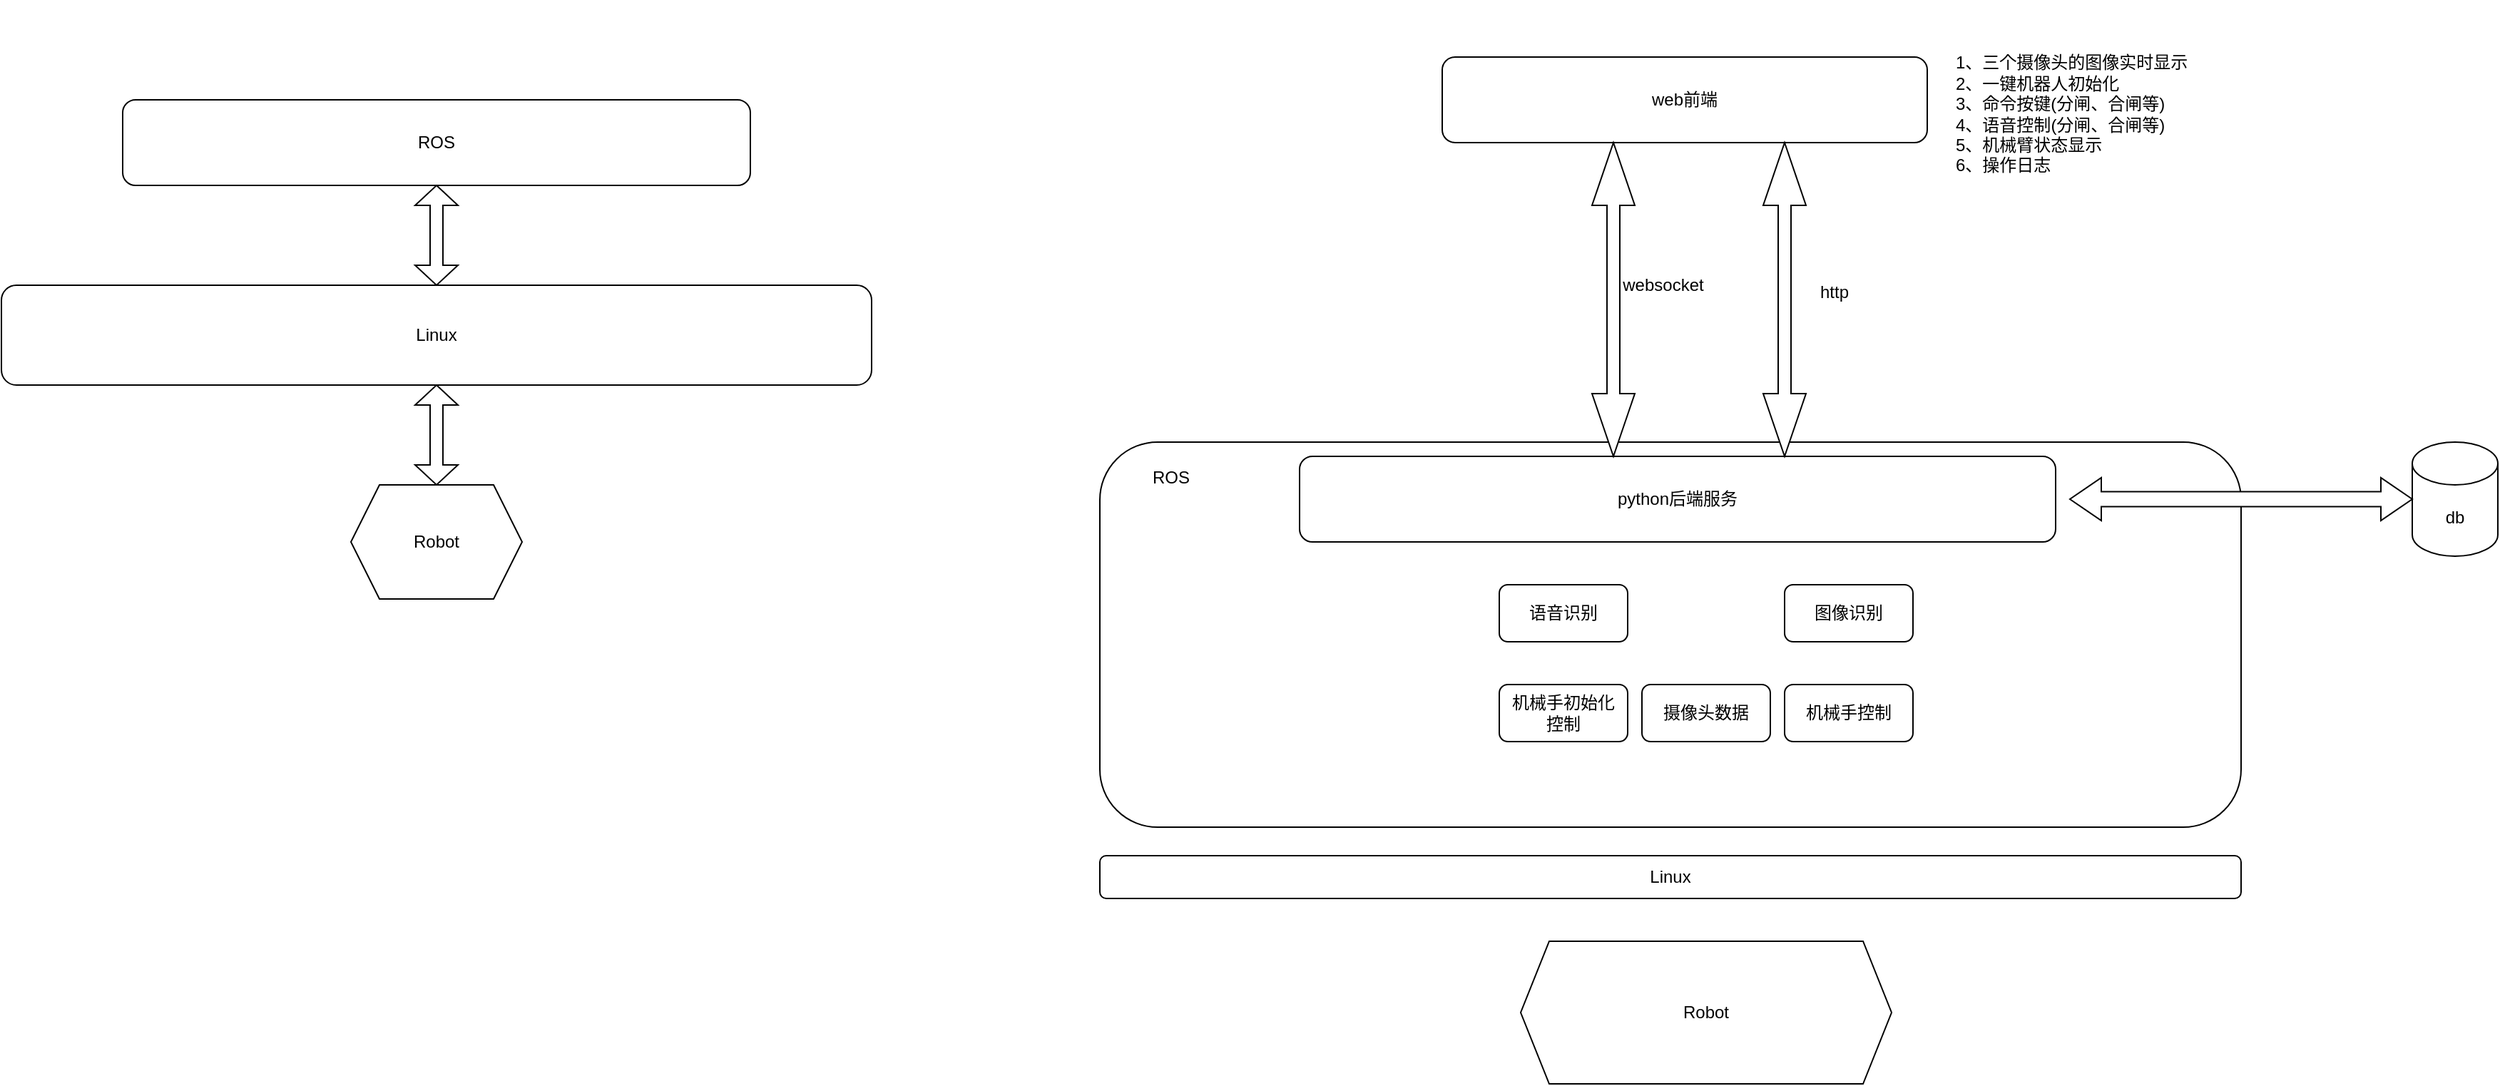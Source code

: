 <mxfile version="24.4.15" type="github">
  <diagram id="IR0QDoFTpoQ6l2Y1bwrg" name="Page-1">
    <mxGraphModel dx="1674" dy="763" grid="1" gridSize="10" guides="1" tooltips="1" connect="1" arrows="1" fold="1" page="1" pageScale="1" pageWidth="850" pageHeight="1100" math="0" shadow="0">
      <root>
        <mxCell id="0" />
        <mxCell id="1" parent="0" />
        <mxCell id="1Bx2e8oar3cCMUDuemxb-14" value="Linux" style="rounded=1;whiteSpace=wrap;html=1;" parent="1" vertex="1">
          <mxGeometry x="910" y="710" width="800" height="30" as="geometry" />
        </mxCell>
        <mxCell id="1Bx2e8oar3cCMUDuemxb-7" value="" style="rounded=1;whiteSpace=wrap;html=1;" parent="1" vertex="1">
          <mxGeometry x="910" y="420" width="800" height="270" as="geometry" />
        </mxCell>
        <mxCell id="RyoMVnNRmUopJ9R-RflP-1" value="Linux" style="rounded=1;whiteSpace=wrap;html=1;" parent="1" vertex="1">
          <mxGeometry x="140" y="310" width="610" height="70" as="geometry" />
        </mxCell>
        <mxCell id="RyoMVnNRmUopJ9R-RflP-2" value="Robot" style="shape=hexagon;perimeter=hexagonPerimeter2;whiteSpace=wrap;html=1;fixedSize=1;" parent="1" vertex="1">
          <mxGeometry x="385" y="450" width="120" height="80" as="geometry" />
        </mxCell>
        <mxCell id="RyoMVnNRmUopJ9R-RflP-3" value="ROS" style="rounded=1;whiteSpace=wrap;html=1;" parent="1" vertex="1">
          <mxGeometry x="225" y="180" width="440" height="60" as="geometry" />
        </mxCell>
        <mxCell id="RyoMVnNRmUopJ9R-RflP-4" value="" style="shape=doubleArrow;direction=south;whiteSpace=wrap;html=1;" parent="1" vertex="1">
          <mxGeometry x="430" y="380" width="30" height="70" as="geometry" />
        </mxCell>
        <mxCell id="RyoMVnNRmUopJ9R-RflP-7" value="" style="shape=doubleArrow;direction=south;whiteSpace=wrap;html=1;" parent="1" vertex="1">
          <mxGeometry x="430" y="240" width="30" height="70" as="geometry" />
        </mxCell>
        <mxCell id="1Bx2e8oar3cCMUDuemxb-1" value="web前端" style="rounded=1;whiteSpace=wrap;html=1;" parent="1" vertex="1">
          <mxGeometry x="1150" y="150" width="340" height="60" as="geometry" />
        </mxCell>
        <mxCell id="1Bx2e8oar3cCMUDuemxb-2" value="python后端服务" style="rounded=1;whiteSpace=wrap;html=1;" parent="1" vertex="1">
          <mxGeometry x="1050" y="430" width="530" height="60" as="geometry" />
        </mxCell>
        <mxCell id="1Bx2e8oar3cCMUDuemxb-3" value="" style="shape=doubleArrow;direction=south;whiteSpace=wrap;html=1;" parent="1" vertex="1">
          <mxGeometry x="1255" y="210" width="30" height="220" as="geometry" />
        </mxCell>
        <mxCell id="1Bx2e8oar3cCMUDuemxb-4" value="websocket" style="text;html=1;align=center;verticalAlign=middle;whiteSpace=wrap;rounded=0;" parent="1" vertex="1">
          <mxGeometry x="1275" y="295" width="60" height="30" as="geometry" />
        </mxCell>
        <mxCell id="1Bx2e8oar3cCMUDuemxb-5" value="" style="shape=doubleArrow;direction=south;whiteSpace=wrap;html=1;" parent="1" vertex="1">
          <mxGeometry x="1375" y="210" width="30" height="220" as="geometry" />
        </mxCell>
        <mxCell id="1Bx2e8oar3cCMUDuemxb-6" value="http" style="text;html=1;align=center;verticalAlign=middle;whiteSpace=wrap;rounded=0;" parent="1" vertex="1">
          <mxGeometry x="1395" y="300" width="60" height="30" as="geometry" />
        </mxCell>
        <mxCell id="1Bx2e8oar3cCMUDuemxb-9" value="ROS" style="text;html=1;align=center;verticalAlign=middle;whiteSpace=wrap;rounded=0;" parent="1" vertex="1">
          <mxGeometry x="930" y="430" width="60" height="30" as="geometry" />
        </mxCell>
        <mxCell id="1Bx2e8oar3cCMUDuemxb-10" value="db" style="shape=cylinder3;whiteSpace=wrap;html=1;boundedLbl=1;backgroundOutline=1;size=15;" parent="1" vertex="1">
          <mxGeometry x="1830" y="420" width="60" height="80" as="geometry" />
        </mxCell>
        <mxCell id="1Bx2e8oar3cCMUDuemxb-11" value="" style="html=1;shadow=0;dashed=0;align=center;verticalAlign=middle;shape=mxgraph.arrows2.twoWayArrow;dy=0.65;dx=22;" parent="1" vertex="1">
          <mxGeometry x="1590" y="445" width="240" height="30" as="geometry" />
        </mxCell>
        <mxCell id="1Bx2e8oar3cCMUDuemxb-13" value="Robot" style="shape=hexagon;perimeter=hexagonPerimeter2;whiteSpace=wrap;html=1;fixedSize=1;" parent="1" vertex="1">
          <mxGeometry x="1205" y="770" width="260" height="100" as="geometry" />
        </mxCell>
        <mxCell id="dxYwu7DKMdKghps5UNOo-1" value="语音识别" style="rounded=1;whiteSpace=wrap;html=1;" vertex="1" parent="1">
          <mxGeometry x="1190" y="520" width="90" height="40" as="geometry" />
        </mxCell>
        <mxCell id="dxYwu7DKMdKghps5UNOo-2" value="图像识别" style="rounded=1;whiteSpace=wrap;html=1;" vertex="1" parent="1">
          <mxGeometry x="1390" y="520" width="90" height="40" as="geometry" />
        </mxCell>
        <mxCell id="dxYwu7DKMdKghps5UNOo-3" value="机械手控制" style="rounded=1;whiteSpace=wrap;html=1;" vertex="1" parent="1">
          <mxGeometry x="1390" y="590" width="90" height="40" as="geometry" />
        </mxCell>
        <mxCell id="dxYwu7DKMdKghps5UNOo-5" value="1、三个摄像头的图像实时显示&lt;div&gt;2、一键机器人初始化&lt;br&gt;&lt;div&gt;3、命令按键(分闸、合闸等)&lt;/div&gt;&lt;div&gt;4、语音控制&lt;span style=&quot;background-color: initial;&quot;&gt;(分闸、合闸等)&lt;/span&gt;&lt;/div&gt;&lt;div&gt;5、机械臂状态显示&lt;/div&gt;&lt;div&gt;6、操作日志&lt;/div&gt;&lt;/div&gt;" style="text;html=1;align=left;verticalAlign=middle;whiteSpace=wrap;rounded=0;" vertex="1" parent="1">
          <mxGeometry x="1507.5" y="110" width="310" height="160" as="geometry" />
        </mxCell>
        <mxCell id="dxYwu7DKMdKghps5UNOo-17" value="机械手初始化&lt;div&gt;控制&lt;/div&gt;" style="rounded=1;whiteSpace=wrap;html=1;" vertex="1" parent="1">
          <mxGeometry x="1190" y="590" width="90" height="40" as="geometry" />
        </mxCell>
        <mxCell id="dxYwu7DKMdKghps5UNOo-20" value="摄像头数据" style="rounded=1;whiteSpace=wrap;html=1;" vertex="1" parent="1">
          <mxGeometry x="1290" y="590" width="90" height="40" as="geometry" />
        </mxCell>
      </root>
    </mxGraphModel>
  </diagram>
</mxfile>
